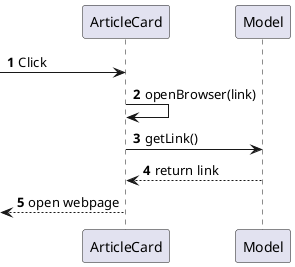 @startuml
'https://plantuml.com/sequence-diagram

autonumber

{User} -> ArticleCard : Click
ArticleCard -> ArticleCard : openBrowser(link)
ArticleCard -> Model : getLink()
Model --> ArticleCard : return link
[<-- ArticleCard : open webpage
@enduml
